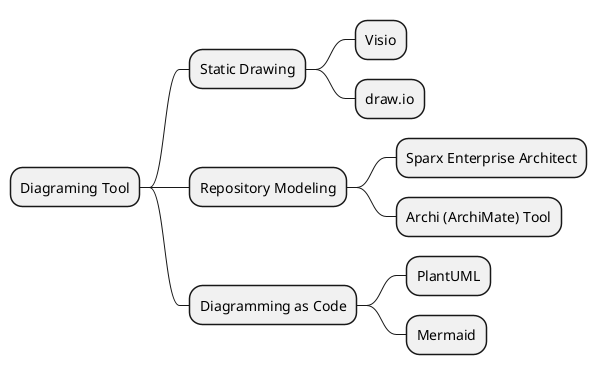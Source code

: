 @startmindmap
* Diagraming Tool
** Static Drawing
*** Visio
*** draw.io
** Repository Modeling
*** Sparx Enterprise Architect
*** Archi (ArchiMate) Tool
** Diagramming as Code
*** PlantUML
*** Mermaid
@endmindmap